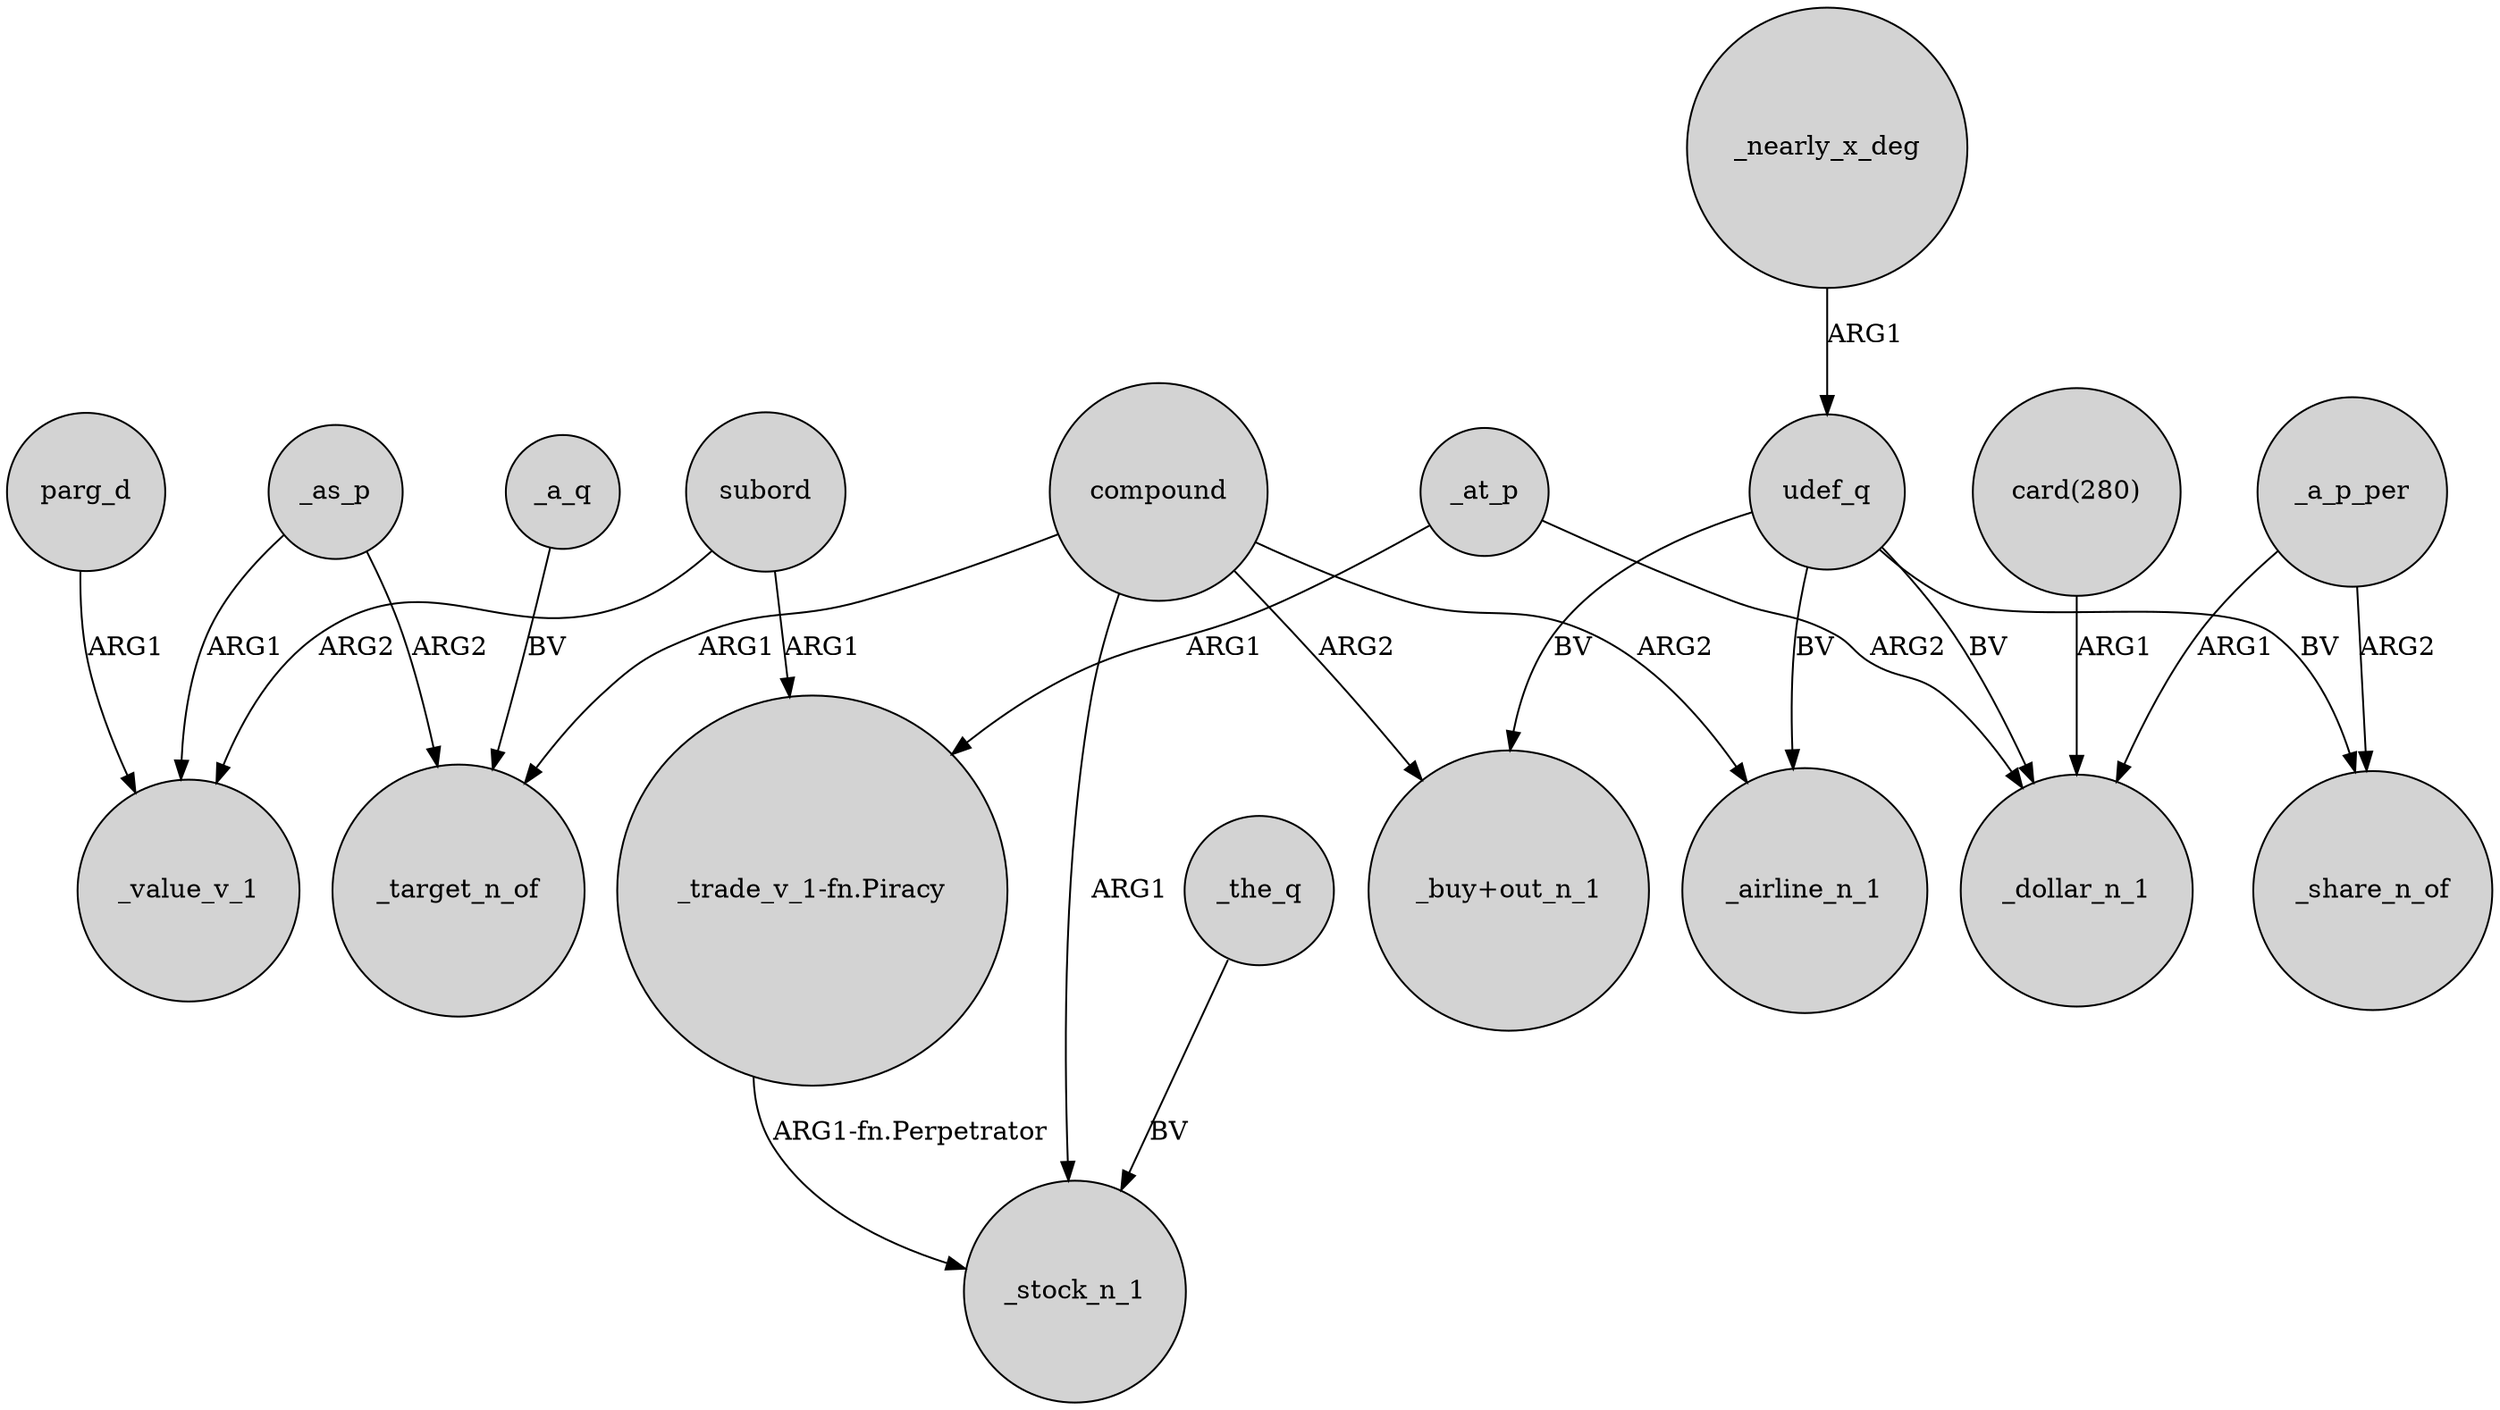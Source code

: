 digraph {
	node [shape=circle style=filled]
	compound -> _target_n_of [label=ARG1]
	_at_p -> "_trade_v_1-fn.Piracy" [label=ARG1]
	_as_p -> _value_v_1 [label=ARG1]
	"card(280)" -> _dollar_n_1 [label=ARG1]
	_as_p -> _target_n_of [label=ARG2]
	subord -> "_trade_v_1-fn.Piracy" [label=ARG1]
	udef_q -> _airline_n_1 [label=BV]
	udef_q -> "_buy+out_n_1" [label=BV]
	"_trade_v_1-fn.Piracy" -> _stock_n_1 [label="ARG1-fn.Perpetrator"]
	compound -> _stock_n_1 [label=ARG1]
	_the_q -> _stock_n_1 [label=BV]
	compound -> _airline_n_1 [label=ARG2]
	_at_p -> _dollar_n_1 [label=ARG2]
	_a_p_per -> _share_n_of [label=ARG2]
	udef_q -> _share_n_of [label=BV]
	udef_q -> _dollar_n_1 [label=BV]
	subord -> _value_v_1 [label=ARG2]
	_a_p_per -> _dollar_n_1 [label=ARG1]
	compound -> "_buy+out_n_1" [label=ARG2]
	_nearly_x_deg -> udef_q [label=ARG1]
	parg_d -> _value_v_1 [label=ARG1]
	_a_q -> _target_n_of [label=BV]
}
